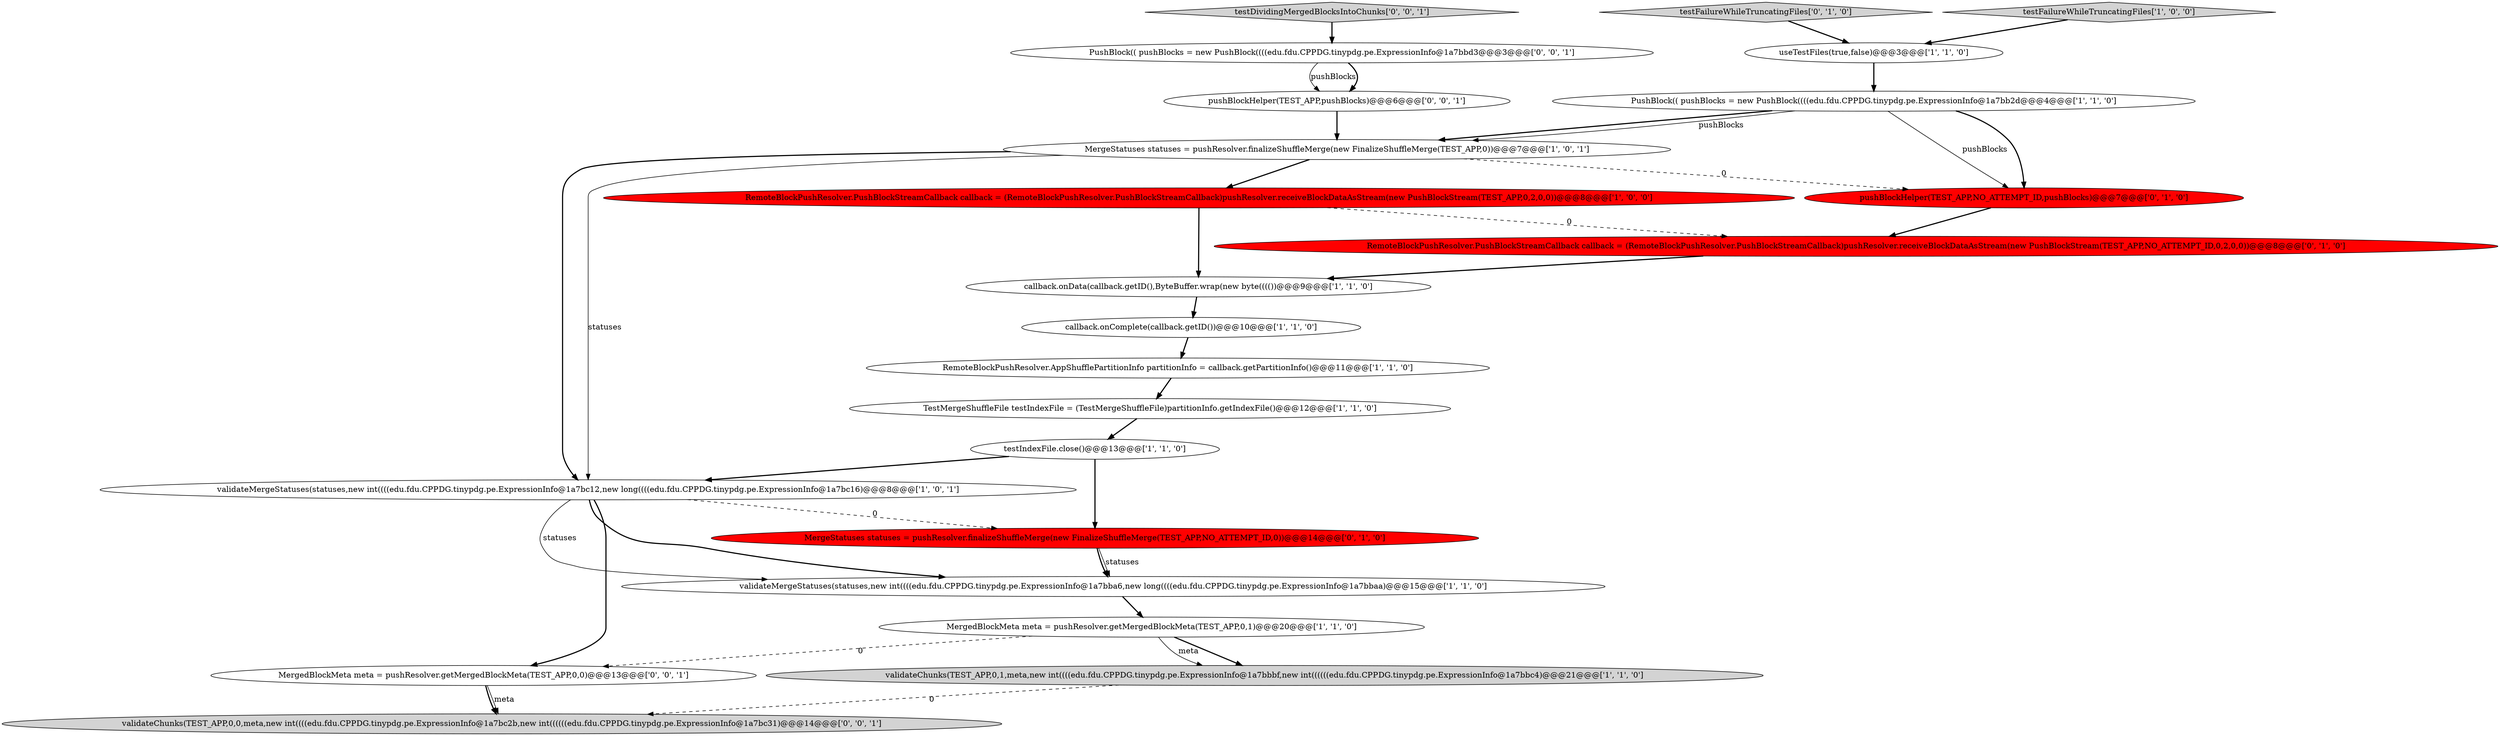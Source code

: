 digraph {
10 [style = filled, label = "MergedBlockMeta meta = pushResolver.getMergedBlockMeta(TEST_APP,0,1)@@@20@@@['1', '1', '0']", fillcolor = white, shape = ellipse image = "AAA0AAABBB1BBB"];
9 [style = filled, label = "TestMergeShuffleFile testIndexFile = (TestMergeShuffleFile)partitionInfo.getIndexFile()@@@12@@@['1', '1', '0']", fillcolor = white, shape = ellipse image = "AAA0AAABBB1BBB"];
16 [style = filled, label = "RemoteBlockPushResolver.PushBlockStreamCallback callback = (RemoteBlockPushResolver.PushBlockStreamCallback)pushResolver.receiveBlockDataAsStream(new PushBlockStream(TEST_APP,NO_ATTEMPT_ID,0,2,0,0))@@@8@@@['0', '1', '0']", fillcolor = red, shape = ellipse image = "AAA1AAABBB2BBB"];
8 [style = filled, label = "callback.onData(callback.getID(),ByteBuffer.wrap(new byte(((())@@@9@@@['1', '1', '0']", fillcolor = white, shape = ellipse image = "AAA0AAABBB1BBB"];
17 [style = filled, label = "pushBlockHelper(TEST_APP,NO_ATTEMPT_ID,pushBlocks)@@@7@@@['0', '1', '0']", fillcolor = red, shape = ellipse image = "AAA1AAABBB2BBB"];
13 [style = filled, label = "RemoteBlockPushResolver.AppShufflePartitionInfo partitionInfo = callback.getPartitionInfo()@@@11@@@['1', '1', '0']", fillcolor = white, shape = ellipse image = "AAA0AAABBB1BBB"];
3 [style = filled, label = "validateMergeStatuses(statuses,new int((((edu.fdu.CPPDG.tinypdg.pe.ExpressionInfo@1a7bc12,new long((((edu.fdu.CPPDG.tinypdg.pe.ExpressionInfo@1a7bc16)@@@8@@@['1', '0', '1']", fillcolor = white, shape = ellipse image = "AAA0AAABBB1BBB"];
14 [style = filled, label = "testFailureWhileTruncatingFiles['0', '1', '0']", fillcolor = lightgray, shape = diamond image = "AAA0AAABBB2BBB"];
15 [style = filled, label = "MergeStatuses statuses = pushResolver.finalizeShuffleMerge(new FinalizeShuffleMerge(TEST_APP,NO_ATTEMPT_ID,0))@@@14@@@['0', '1', '0']", fillcolor = red, shape = ellipse image = "AAA1AAABBB2BBB"];
4 [style = filled, label = "testIndexFile.close()@@@13@@@['1', '1', '0']", fillcolor = white, shape = ellipse image = "AAA0AAABBB1BBB"];
20 [style = filled, label = "testDividingMergedBlocksIntoChunks['0', '0', '1']", fillcolor = lightgray, shape = diamond image = "AAA0AAABBB3BBB"];
2 [style = filled, label = "testFailureWhileTruncatingFiles['1', '0', '0']", fillcolor = lightgray, shape = diamond image = "AAA0AAABBB1BBB"];
12 [style = filled, label = "callback.onComplete(callback.getID())@@@10@@@['1', '1', '0']", fillcolor = white, shape = ellipse image = "AAA0AAABBB1BBB"];
19 [style = filled, label = "PushBlock(( pushBlocks = new PushBlock((((edu.fdu.CPPDG.tinypdg.pe.ExpressionInfo@1a7bbd3@@@3@@@['0', '0', '1']", fillcolor = white, shape = ellipse image = "AAA0AAABBB3BBB"];
7 [style = filled, label = "RemoteBlockPushResolver.PushBlockStreamCallback callback = (RemoteBlockPushResolver.PushBlockStreamCallback)pushResolver.receiveBlockDataAsStream(new PushBlockStream(TEST_APP,0,2,0,0))@@@8@@@['1', '0', '0']", fillcolor = red, shape = ellipse image = "AAA1AAABBB1BBB"];
18 [style = filled, label = "validateChunks(TEST_APP,0,0,meta,new int((((edu.fdu.CPPDG.tinypdg.pe.ExpressionInfo@1a7bc2b,new int((((((edu.fdu.CPPDG.tinypdg.pe.ExpressionInfo@1a7bc31)@@@14@@@['0', '0', '1']", fillcolor = lightgray, shape = ellipse image = "AAA0AAABBB3BBB"];
1 [style = filled, label = "PushBlock(( pushBlocks = new PushBlock((((edu.fdu.CPPDG.tinypdg.pe.ExpressionInfo@1a7bb2d@@@4@@@['1', '1', '0']", fillcolor = white, shape = ellipse image = "AAA0AAABBB1BBB"];
5 [style = filled, label = "validateChunks(TEST_APP,0,1,meta,new int((((edu.fdu.CPPDG.tinypdg.pe.ExpressionInfo@1a7bbbf,new int((((((edu.fdu.CPPDG.tinypdg.pe.ExpressionInfo@1a7bbc4)@@@21@@@['1', '1', '0']", fillcolor = lightgray, shape = ellipse image = "AAA0AAABBB1BBB"];
11 [style = filled, label = "useTestFiles(true,false)@@@3@@@['1', '1', '0']", fillcolor = white, shape = ellipse image = "AAA0AAABBB1BBB"];
21 [style = filled, label = "pushBlockHelper(TEST_APP,pushBlocks)@@@6@@@['0', '0', '1']", fillcolor = white, shape = ellipse image = "AAA0AAABBB3BBB"];
22 [style = filled, label = "MergedBlockMeta meta = pushResolver.getMergedBlockMeta(TEST_APP,0,0)@@@13@@@['0', '0', '1']", fillcolor = white, shape = ellipse image = "AAA0AAABBB3BBB"];
6 [style = filled, label = "validateMergeStatuses(statuses,new int((((edu.fdu.CPPDG.tinypdg.pe.ExpressionInfo@1a7bba6,new long((((edu.fdu.CPPDG.tinypdg.pe.ExpressionInfo@1a7bbaa)@@@15@@@['1', '1', '0']", fillcolor = white, shape = ellipse image = "AAA0AAABBB1BBB"];
0 [style = filled, label = "MergeStatuses statuses = pushResolver.finalizeShuffleMerge(new FinalizeShuffleMerge(TEST_APP,0))@@@7@@@['1', '0', '1']", fillcolor = white, shape = ellipse image = "AAA0AAABBB1BBB"];
0->3 [style = bold, label=""];
4->3 [style = bold, label=""];
3->6 [style = solid, label="statuses"];
21->0 [style = bold, label=""];
16->8 [style = bold, label=""];
11->1 [style = bold, label=""];
7->16 [style = dashed, label="0"];
9->4 [style = bold, label=""];
1->17 [style = solid, label="pushBlocks"];
4->15 [style = bold, label=""];
3->6 [style = bold, label=""];
0->3 [style = solid, label="statuses"];
15->6 [style = bold, label=""];
1->0 [style = bold, label=""];
10->22 [style = dashed, label="0"];
5->18 [style = dashed, label="0"];
7->8 [style = bold, label=""];
3->22 [style = bold, label=""];
0->17 [style = dashed, label="0"];
22->18 [style = solid, label="meta"];
1->17 [style = bold, label=""];
0->7 [style = bold, label=""];
15->6 [style = solid, label="statuses"];
12->13 [style = bold, label=""];
22->18 [style = bold, label=""];
10->5 [style = bold, label=""];
6->10 [style = bold, label=""];
3->15 [style = dashed, label="0"];
10->5 [style = solid, label="meta"];
13->9 [style = bold, label=""];
20->19 [style = bold, label=""];
1->0 [style = solid, label="pushBlocks"];
14->11 [style = bold, label=""];
2->11 [style = bold, label=""];
8->12 [style = bold, label=""];
19->21 [style = solid, label="pushBlocks"];
17->16 [style = bold, label=""];
19->21 [style = bold, label=""];
}

